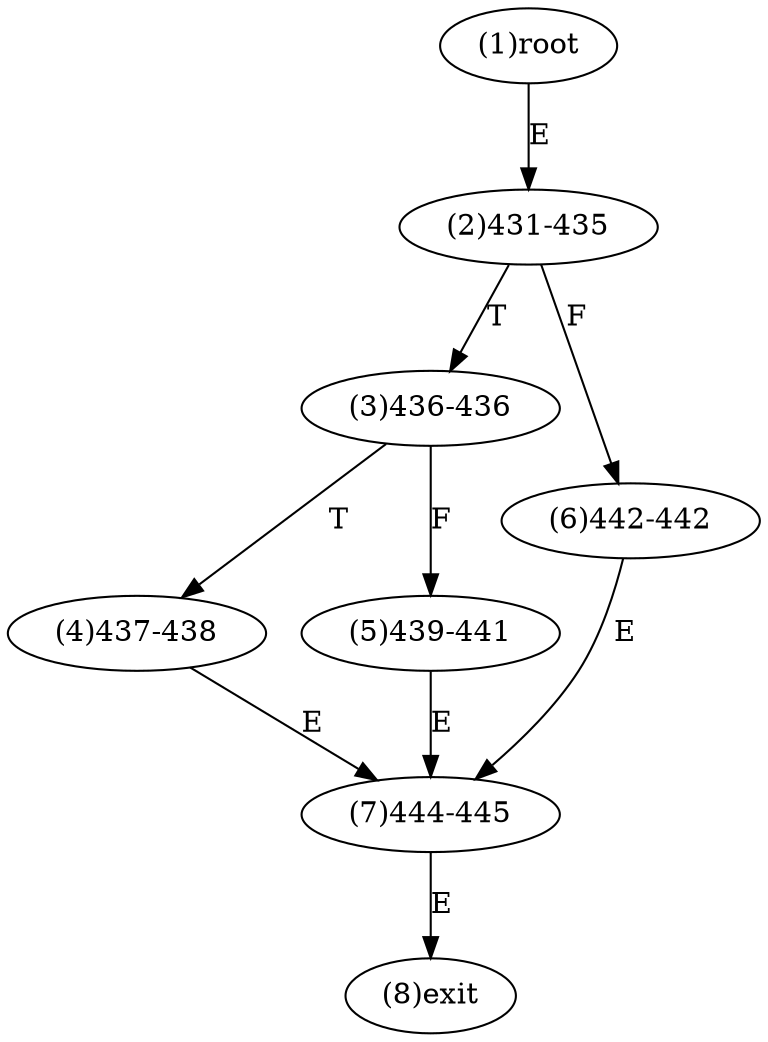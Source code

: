 digraph "" { 
1[ label="(1)root"];
2[ label="(2)431-435"];
3[ label="(3)436-436"];
4[ label="(4)437-438"];
5[ label="(5)439-441"];
6[ label="(6)442-442"];
7[ label="(7)444-445"];
8[ label="(8)exit"];
1->2[ label="E"];
2->6[ label="F"];
2->3[ label="T"];
3->5[ label="F"];
3->4[ label="T"];
4->7[ label="E"];
5->7[ label="E"];
6->7[ label="E"];
7->8[ label="E"];
}